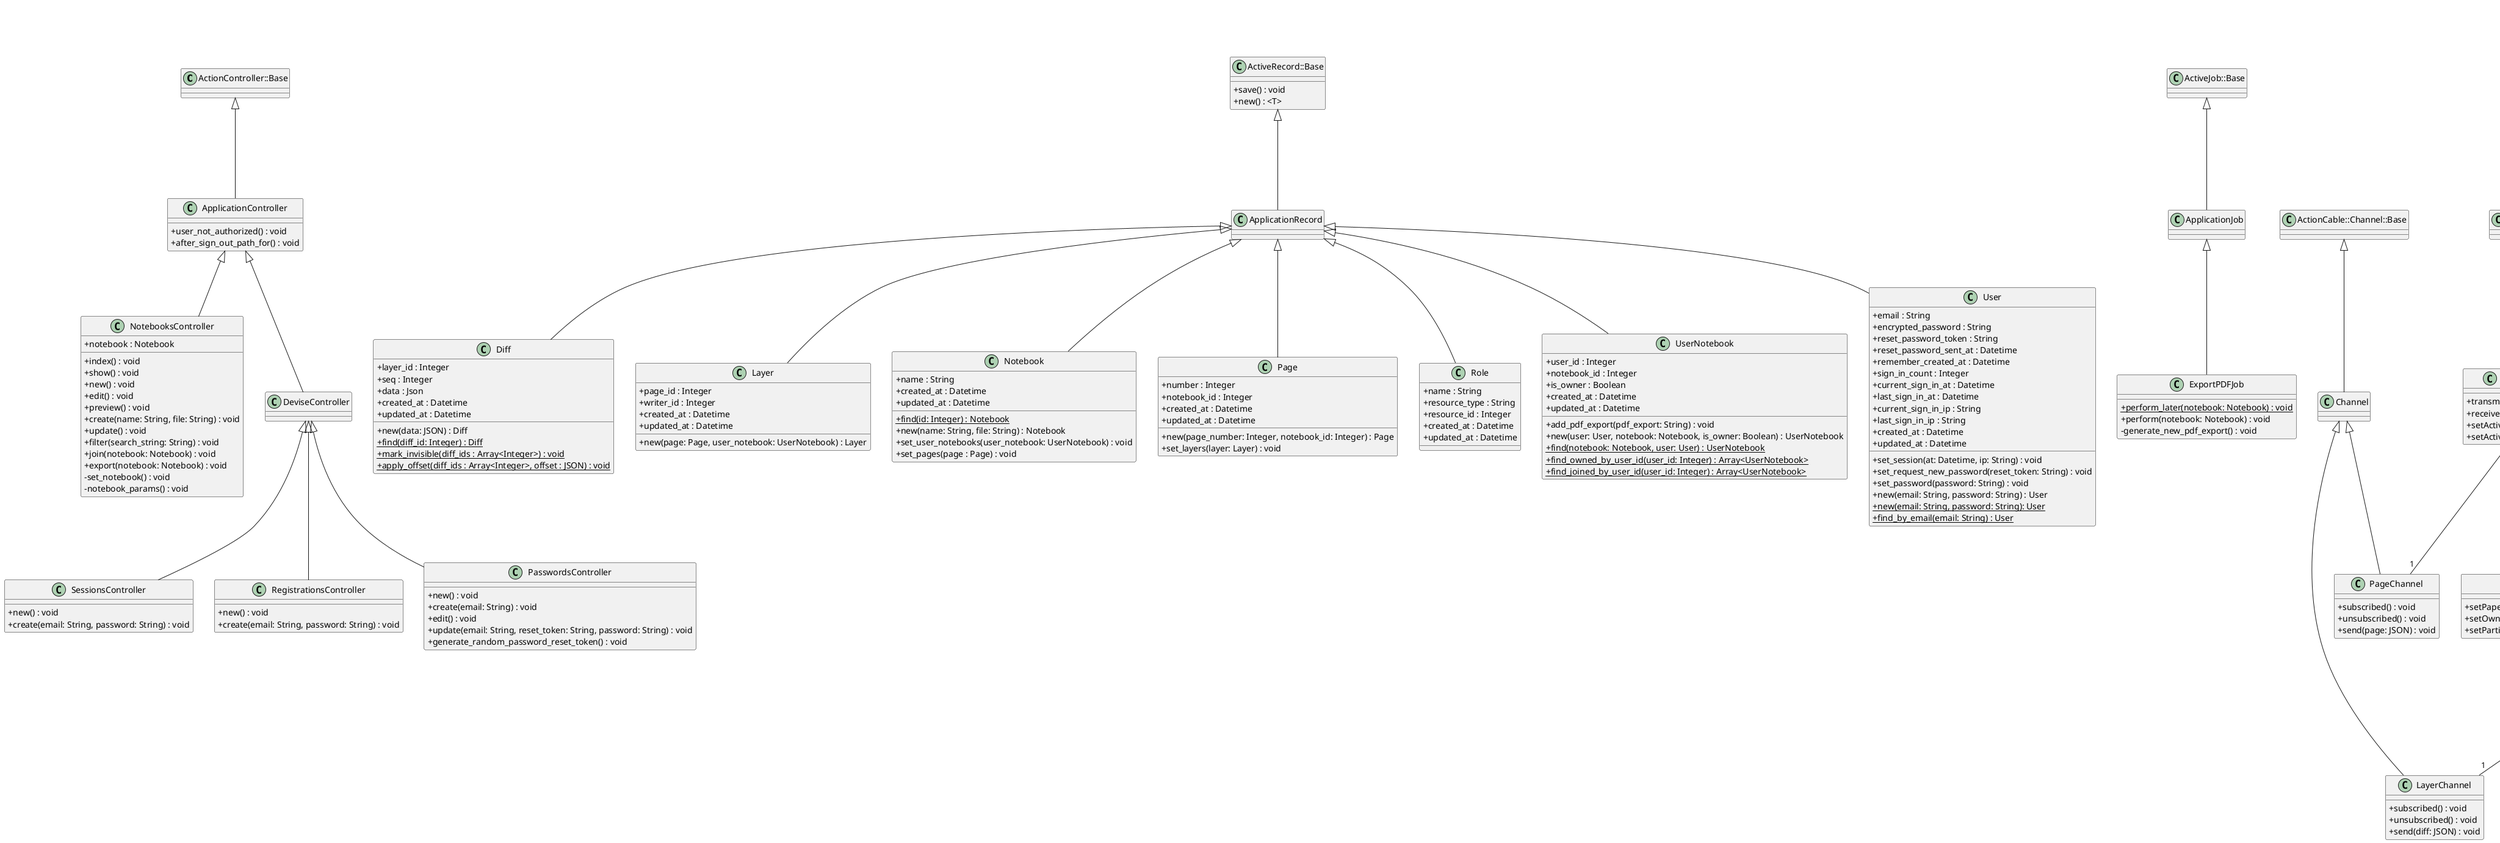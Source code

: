 @startuml Class Diagram
skinparam classAttributeIconSize 0

' Controllers
class ActionController::Base {}

class ApplicationController {
    +user_not_authorized() : void
    +after_sign_out_path_for() : void
}

class NotebooksController {
    +notebook : Notebook
    +index() : void
    +show() : void
    +new() : void
    +edit() : void
    +preview() : void
    +create(name: String, file: String) : void
    +update() : void
    +filter(search_string: String) : void
    +join(notebook: Notebook) : void
    +export(notebook: Notebook) : void
    -set_notebook() : void
    -notebook_params() : void
}

class DeviseController {
}

class SessionsController {
    +new() : void
    +create(email: String, password: String) : void
}

class RegistrationsController {
    +new() : void
    +create(email: String, password: String) : void
}

class PasswordsController {
    +new() : void
    +create(email: String) : void
    +edit() : void
    +update(email: String, reset_token: String, password: String) : void
    +generate_random_password_reset_token() : void
}

ActionController::Base <|-- ApplicationController
ApplicationController <|-- NotebooksController
ApplicationController <|-- DeviseController
DeviseController <|-- SessionsController
DeviseController <|-- RegistrationsController
DeviseController <|-- PasswordsController

' Models
class ActiveRecord::Base {
    +save() : void
    +new() : <T>
}

class ApplicationRecord {}

class Diff {
    +layer_id : Integer
    +seq : Integer
    +data : Json
    +created_at : Datetime
    +updated_at : Datetime
    +new(data: JSON) : Diff
    {static} +find(diff_id: Integer) : Diff
    {static} +mark_invisible(diff_ids : Array<Integer>) : void
    {static} +apply_offset(diff_ids : Array<Integer>, offset : JSON) : void
}

class Layer {
    +page_id : Integer
    +writer_id : Integer
    +created_at : Datetime
    +updated_at : Datetime
    +new(page: Page, user_notebook: UserNotebook) : Layer
}

class Notebook {
    +name : String
    +created_at : Datetime
    +updated_at : Datetime
    {static} +find(id: Integer) : Notebook
    +new(name: String, file: String) : Notebook
    +set_user_notebooks(user_notebook: UserNotebook) : void
    +set_pages(page : Page) : void
}

class Page {
    +number : Integer
    +notebook_id : Integer
    +created_at : Datetime
    +updated_at : Datetime
    +new(page_number: Integer, notebook_id: Integer) : Page
    +set_layers(layer: Layer) : void
}

class Role {
    +name : String
    +resource_type : String
    +resource_id : Integer
    +created_at : Datetime
    +updated_at : Datetime
}

class UserNotebook {
    +user_id : Integer
    +notebook_id : Integer
    +is_owner : Boolean
    +created_at : Datetime
    +updated_at : Datetime
    +add_pdf_export(pdf_export: String) : void
    +new(user: User, notebook: Notebook, is_owner: Boolean) : UserNotebook
    {static} +find(notebook: Notebook, user: User) : UserNotebook
    {static} +find_owned_by_user_id(user_id: Integer) : Array<UserNotebook>
    {static} +find_joined_by_user_id(user_id: Integer) : Array<UserNotebook>
}

class User {
    +email : String
    +encrypted_password : String
    +reset_password_token : String
    +reset_password_sent_at : Datetime
    +remember_created_at : Datetime
    +sign_in_count : Integer
    +current_sign_in_at : Datetime
    +last_sign_in_at : Datetime
    +current_sign_in_ip : String
    +last_sign_in_ip : String
    +created_at : Datetime
    +updated_at : Datetime
    +set_session(at: Datetime, ip: String) : void
    +set_request_new_password(reset_token: String) : void
    +set_password(password: String) : void
    +new(email: String, password: String) : User
    {static} +new(email: String, password: String): User
    {static} +find_by_email(email: String) : User
}

ActiveRecord::Base <|-- ApplicationRecord
ApplicationRecord <|-- Diff
ApplicationRecord <|-- Layer
ApplicationRecord <|-- Notebook
ApplicationRecord <|-- Page
ApplicationRecord <|-- Role
ApplicationRecord <|-- UserNotebook
ApplicationRecord <|-- User

' Jobs
class ActiveJob::Base {}

class ApplicationJob {
}

class ExportPDFJob {
    {static} +perform_later(notebook: Notebook) : void
    +perform(notebook: Notebook) : void
    -generate_new_pdf_export() : void
}

ActiveJob::Base <|-- ApplicationJob
ApplicationJob <|-- ExportPDFJob

' Channels
class ActionCable::Channel::Base {}

class Channel {}

class LayerChannel {
    +subscribed() : void
    +unsubscribed() : void
    +send(diff: JSON) : void
}

class PageChannel {
    +subscribed() : void
    +unsubscribed() : void
    +send(page: JSON) : void
}

ActionCable::Channel::Base <|-- Channel
Channel <|-- LayerChannel
Channel <|-- PageChannel

' Front-End
class Component {
    +render() : JSX
}

class AppComponent {}

class NotebookComponent {
    +transmitNewCanvas() : void
    +received(page: JSON) : void
    +setActiveTool(tool: String) : void
    +setActiveColor(color: String) : void
}

class PageComponent {
    +setPaperScope(paperScope: PaperScope) : void
    +setOwnerLayer(paperLayer: PaperLayer) : void
    +setParticipantLayer(paperLayer: PaperLayer) : void
}

class LayerComponent {
    +transmitDiff(diff: JSON) : void
    +received(diff: JSON) : void
}

class PaperJs {
    +canvas : HTMLCanvas
    +project : Json
    +view : Json
    +paperScopes: Array<PaperJs.PaperScope>
    +layers : Array<PaperJs.Layer>
    +addLayer(layer: PaperJs.Layer) : void
    +onMouseDown() : void
    +onMouseUp() : void
    +onMouseDrag() : void
    +onKeyDown() : void
    +addChild(diff: JSON) : void
}

Component <|-- AppComponent
Component <|-- NotebookComponent
Component <|-- PageComponent
Component <|-- LayerComponent

AppComponent "1" *-- "1" NotebookComponent
NotebookComponent "1" *-- "1..n" PageComponent
PageComponent "1" *-- "2" LayerComponent
LayerComponent "1" *-- "1" LayerChannel
NotebookComponent "1" *-- "1" PageChannel
@enduml